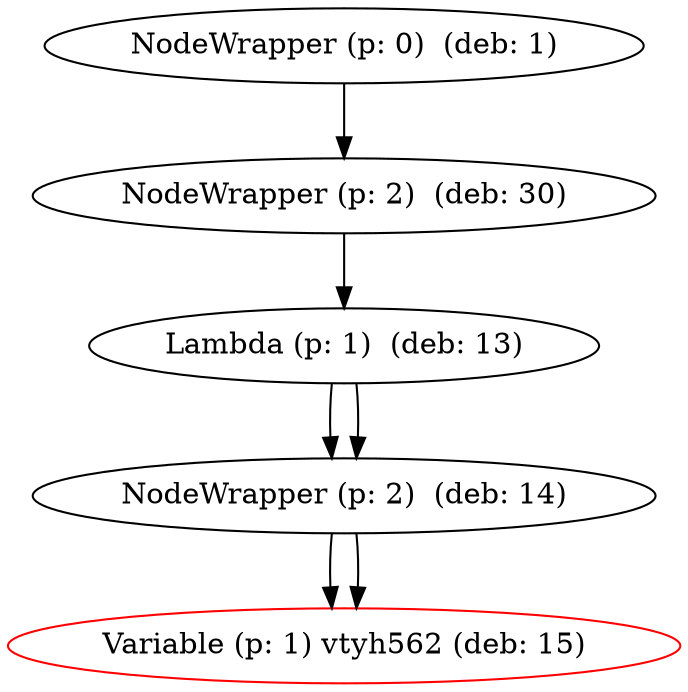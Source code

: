 digraph Lambda {
443308702 [label="NodeWrapper (p: 0)  (deb: 1)"];
443308702 -> {553264065};
553264065 [label="NodeWrapper (p: 2)  (deb: 30)"];
553264065 -> {1349277854};
1349277854 [label="Lambda (p: 1)  (deb: 13)"];
1349277854 -> {2040495657};
1349277854 -> {2040495657};
2040495657 [label="NodeWrapper (p: 2)  (deb: 14)"];
2040495657 -> {1267032364};
1267032364 [label="Variable (p: 1) vtyh562 (deb: 15)", color=red];
2040495657 [label="NodeWrapper (p: 2)  (deb: 14)"];
2040495657 -> {1267032364};
1267032364 [label="Variable (p: 1) vtyh562 (deb: 15)", color=red];

}